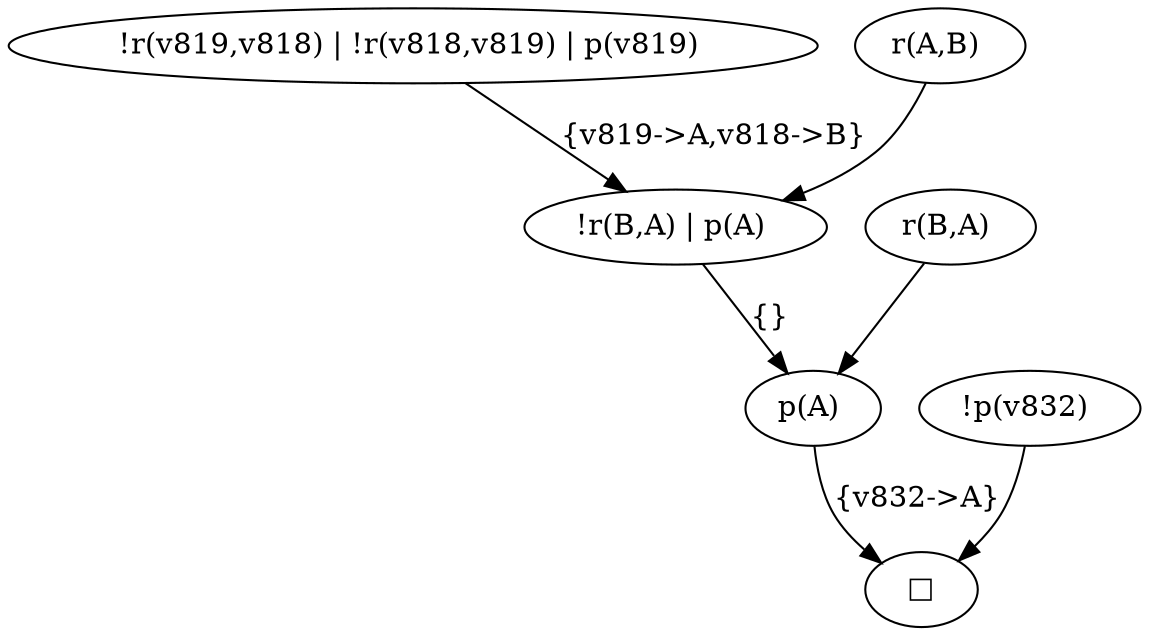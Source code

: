 digraph refutation_tree {
  CLAUSE_8[label = "!r(v819,v818) | !r(v818,v819) | p(v819) "];
  CLAUSE_4[label = "!r(B,A) | p(A) "];
  CLAUSE_9[label = "r(A,B) "];
  CLAUSE_2[label = "p(A) "];
  CLAUSE_5[label = "r(B,A) "];
  CLAUSE_1[label = "□"];
  CLAUSE_3[label = "!p(v832) "];

  CLAUSE_8 -> CLAUSE_4[label = "{v819->A,v818->B}"];
  CLAUSE_9 -> CLAUSE_4;
  CLAUSE_4 -> CLAUSE_2[label = "{}"];
  CLAUSE_5 -> CLAUSE_2;
  CLAUSE_2 -> CLAUSE_1[label = "{v832->A}"];
  CLAUSE_3 -> CLAUSE_1;

}